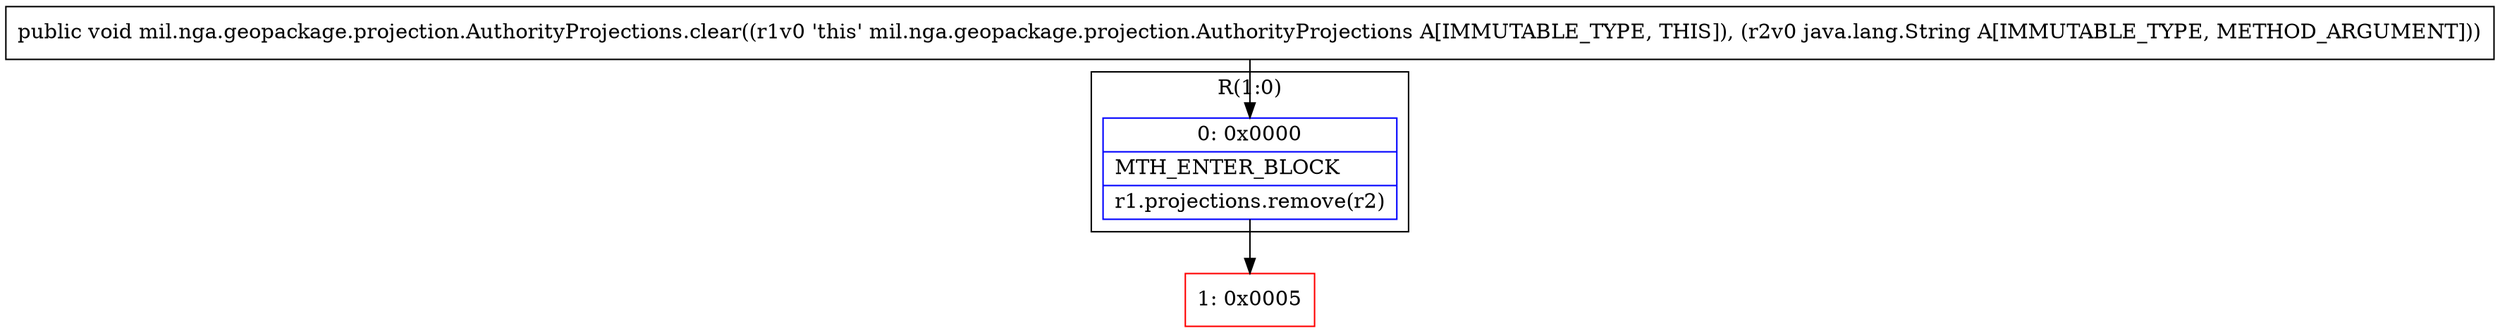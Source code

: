 digraph "CFG formil.nga.geopackage.projection.AuthorityProjections.clear(Ljava\/lang\/String;)V" {
subgraph cluster_Region_1403294103 {
label = "R(1:0)";
node [shape=record,color=blue];
Node_0 [shape=record,label="{0\:\ 0x0000|MTH_ENTER_BLOCK\l|r1.projections.remove(r2)\l}"];
}
Node_1 [shape=record,color=red,label="{1\:\ 0x0005}"];
MethodNode[shape=record,label="{public void mil.nga.geopackage.projection.AuthorityProjections.clear((r1v0 'this' mil.nga.geopackage.projection.AuthorityProjections A[IMMUTABLE_TYPE, THIS]), (r2v0 java.lang.String A[IMMUTABLE_TYPE, METHOD_ARGUMENT])) }"];
MethodNode -> Node_0;
Node_0 -> Node_1;
}

